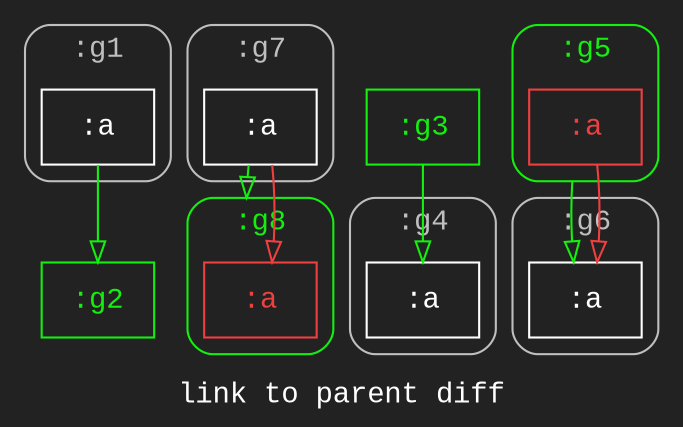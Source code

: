 digraph D {
    label="link to parent diff";
    tooltip="link to parent diff";
    bgcolor="#222222";
    fontcolor="#ffffff";
    fontname="Courier New";
    compound=true;
    
    subgraph cluster_node1 { /* :g1 */
        label=":g1";
        style="rounded";
        fontname="Courier New";
        color="#bfbfbf";
        fontcolor="#bfbfbf";
        tooltip=":g1";
        
        node2 [color="#ffffff",fontcolor="#ffffff",fontname="Courier New",shape="rectangle",tooltip=":g1:a",label=":a"]
    }
    
    subgraph cluster_node11 { /* :g7 */
        label=":g7";
        style="rounded";
        fontname="Courier New";
        color="#bfbfbf";
        fontcolor="#bfbfbf";
        tooltip=":g7";
        
        node12 [color="#ffffff",fontcolor="#ffffff",fontname="Courier New",shape="rectangle",tooltip=":g7:a",label=":a"]
    }
    
    subgraph cluster_node13 { /* :g8 */
        label=":g8";
        style="rounded";
        fontname="Courier New";
        color="#15ef10";
        fontcolor="#15ef10";
        tooltip=":g8";
        
        node14 [color="#ef3f3f",fontcolor="#ef3f3f",fontname="Courier New",shape="rectangle",tooltip=":g8:a",label=":a"]
    }
    
    node3 [color="#15ef10",fontcolor="#15ef10",fontname="Courier New",shape="rectangle",tooltip=":g2",label=":g2"]
    
    node4 [color="#15ef10",fontcolor="#15ef10",fontname="Courier New",shape="rectangle",tooltip=":g3",label=":g3"]
    
    subgraph cluster_node5 { /* :g4 */
        label=":g4";
        style="rounded";
        fontname="Courier New";
        color="#bfbfbf";
        fontcolor="#bfbfbf";
        tooltip=":g4";
        
        node6 [color="#ffffff",fontcolor="#ffffff",fontname="Courier New",shape="rectangle",tooltip=":g4:a",label=":a"]
    }
    
    subgraph cluster_node7 { /* :g5 */
        label=":g5";
        style="rounded";
        fontname="Courier New";
        color="#15ef10";
        fontcolor="#15ef10";
        tooltip=":g5";
        
        node8 [color="#ef3f3f",fontcolor="#ef3f3f",fontname="Courier New",shape="rectangle",tooltip=":g5:a",label=":a"]
    }
    
    subgraph cluster_node9 { /* :g6 */
        label=":g6";
        style="rounded";
        fontname="Courier New";
        color="#bfbfbf";
        fontcolor="#bfbfbf";
        tooltip=":g6";
        
        node10 [color="#ffffff",fontcolor="#ffffff",fontname="Courier New",shape="rectangle",tooltip=":g6:a",label=":a"]
    }
    
    node12 -> node14 [arrowhead="empty",color="#15ef10",lhead="cluster_node13",tooltip=":g7:a\n   ->\n:g8",]
    node12 -> node14 [arrowhead="empty",color="#ef3f3f",tooltip=":g7:a\n   ->\n:g8:a",]
    node2 -> node3 [arrowhead="empty",color="#15ef10",tooltip=":g1:a\n   ->\n:g2",]
    node4 -> node6 [arrowhead="empty",color="#15ef10",tooltip=":g3\n   ->\n:g4:a",]
    node8 -> node10 [arrowhead="empty",color="#15ef10",ltail="cluster_node7",tooltip=":g5\n   ->\n:g6:a",]
    node8 -> node10 [arrowhead="empty",color="#ef3f3f",tooltip=":g5:a\n   ->\n:g6:a",]
}
